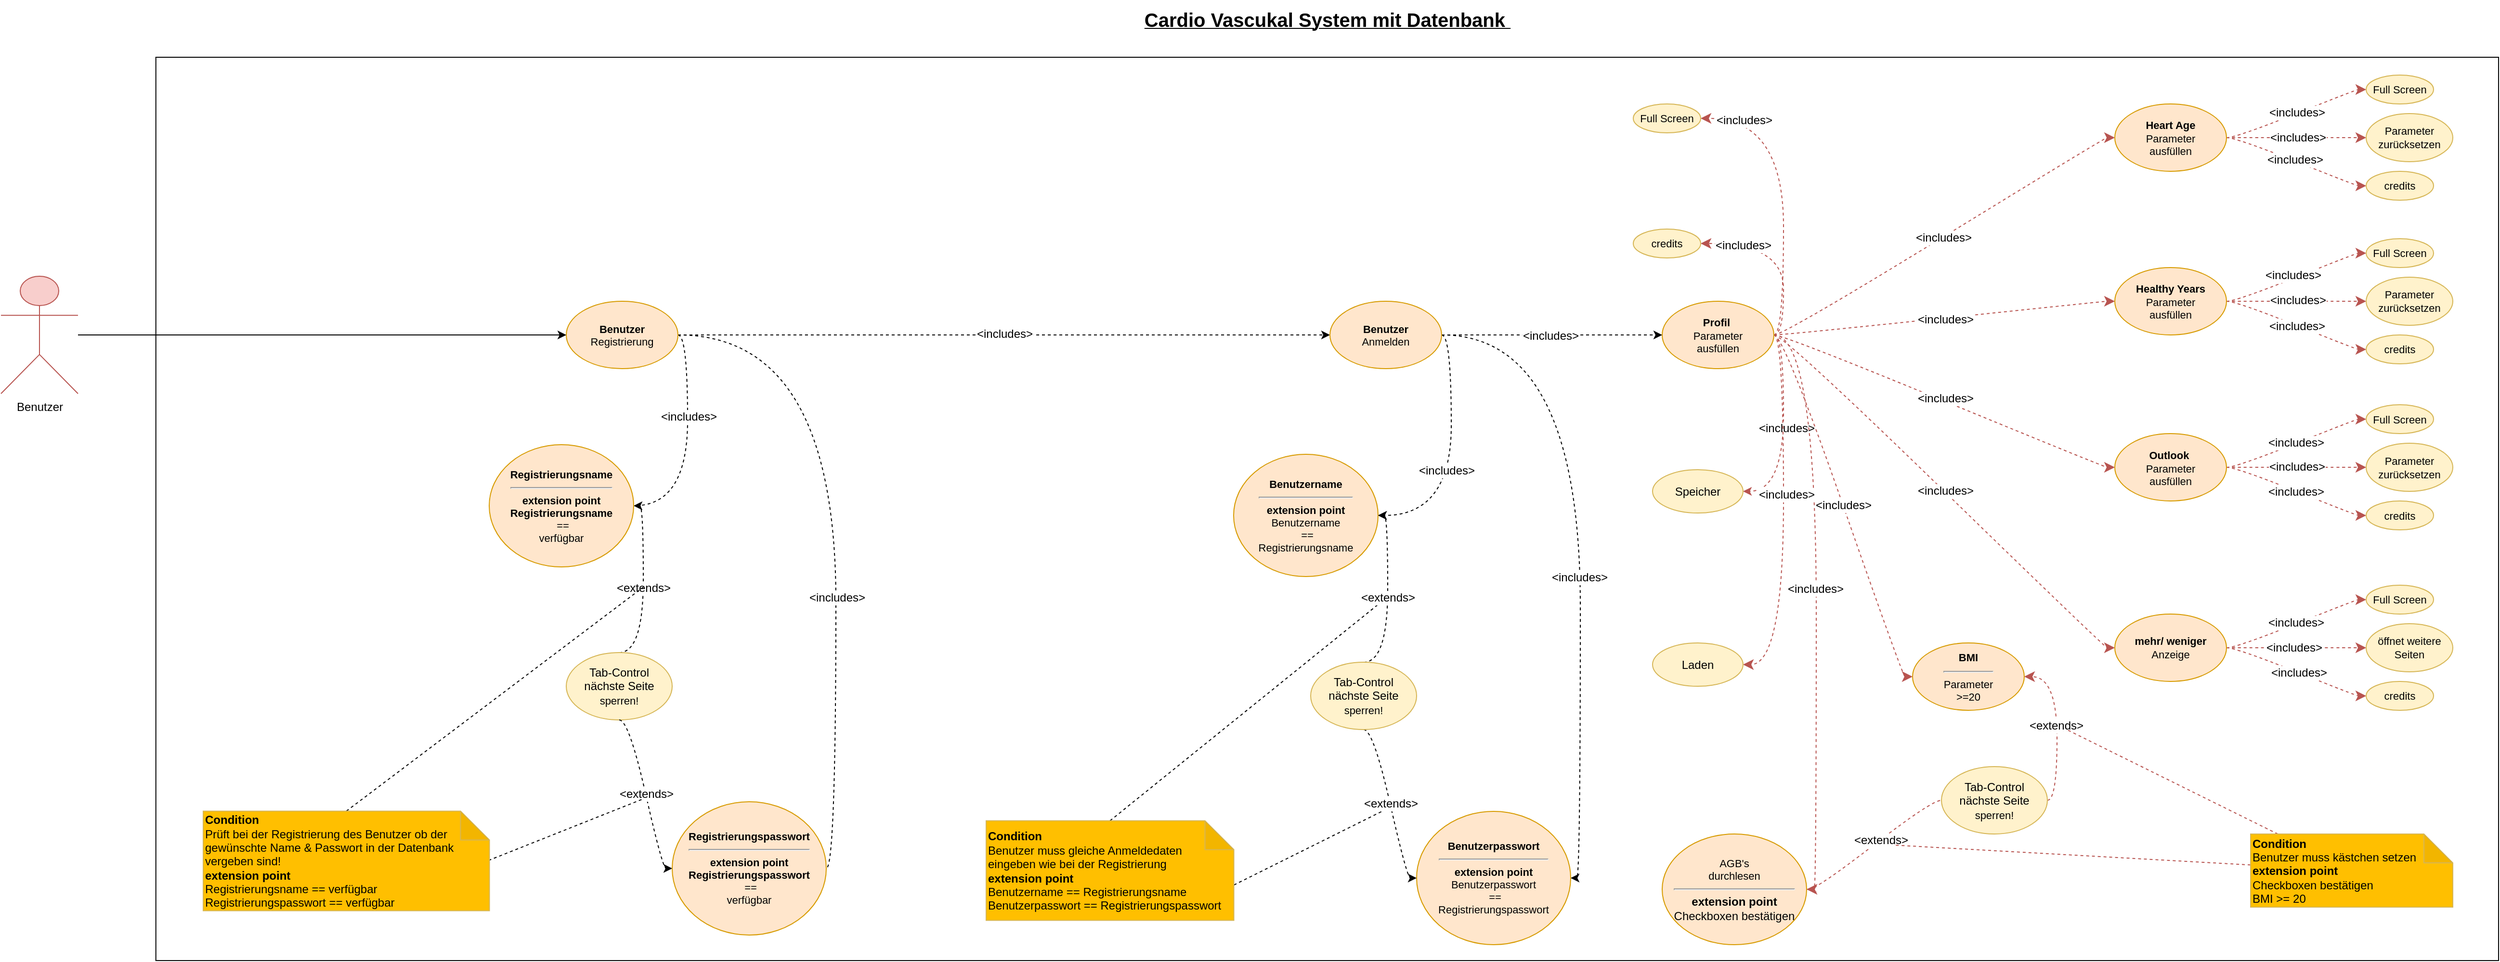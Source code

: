 <mxfile version="24.8.4">
  <diagram name="Seite-1" id="UVpIMAXgov2TjOctCtRH">
    <mxGraphModel dx="4431" dy="1669" grid="1" gridSize="10" guides="1" tooltips="1" connect="1" arrows="1" fold="1" page="1" pageScale="1" pageWidth="827" pageHeight="1169" math="0" shadow="0">
      <root>
        <mxCell id="0" />
        <mxCell id="1" parent="0" />
        <mxCell id="NwBf-p2mOLdfekpfjntF-2" value="&lt;b&gt;&lt;u&gt;&lt;font style=&quot;font-size: 20px;&quot;&gt;Cardio Vascukal System mit Datenbank&amp;nbsp;&lt;/font&gt;&lt;/u&gt;&lt;/b&gt;" style="text;html=1;align=center;verticalAlign=middle;resizable=0;points=[];autosize=1;strokeColor=none;fillColor=none;" parent="1" vertex="1">
          <mxGeometry x="-102.82" y="100" width="400" height="40" as="geometry" />
        </mxCell>
        <mxCell id="NwBf-p2mOLdfekpfjntF-3" value="Benutzer" style="shape=umlActor;verticalLabelPosition=bottom;verticalAlign=top;html=1;outlineConnect=0;fillColor=#f8cecc;strokeColor=#b85450;" parent="1" vertex="1">
          <mxGeometry x="-1280" y="387" width="80" height="122" as="geometry" />
        </mxCell>
        <mxCell id="NwBf-p2mOLdfekpfjntF-16" value="" style="rounded=0;whiteSpace=wrap;html=1;rotation=90;" parent="1" vertex="1">
          <mxGeometry x="-372.07" y="-587.57" width="938.5" height="2432.63" as="geometry" />
        </mxCell>
        <mxCell id="-FrrrJ6dnkbftd-pf9Oq-3" value="" style="edgeStyle=entityRelationEdgeStyle;curved=1;rounded=0;orthogonalLoop=1;jettySize=auto;html=1;startArrow=none;endArrow=classic;segment=10;sourcePerimeterSpacing=0;targetPerimeterSpacing=0;fontSize=12;dashed=1;endFill=1;fillColor=#f8cecc;strokeColor=#b85450;" parent="1" source="NwBf-p2mOLdfekpfjntF-17" target="-FrrrJ6dnkbftd-pf9Oq-2" edge="1">
          <mxGeometry relative="1" as="geometry" />
        </mxCell>
        <mxCell id="-FrrrJ6dnkbftd-pf9Oq-10" value="&amp;lt;includes&amp;gt;" style="edgeLabel;html=1;align=center;verticalAlign=middle;resizable=0;points=[];fontSize=12;" parent="-FrrrJ6dnkbftd-pf9Oq-3" vertex="1" connectable="0">
          <mxGeometry x="-0.007" y="3" relative="1" as="geometry">
            <mxPoint as="offset" />
          </mxGeometry>
        </mxCell>
        <mxCell id="-FrrrJ6dnkbftd-pf9Oq-24" value="" style="edgeStyle=entityRelationEdgeStyle;curved=1;rounded=0;orthogonalLoop=1;jettySize=auto;html=1;startArrow=none;endArrow=classic;segment=10;sourcePerimeterSpacing=0;targetPerimeterSpacing=0;fontSize=12;startSize=8;endSize=8;dashed=1;endFill=1;fillColor=#f8cecc;strokeColor=#b85450;" parent="1" source="NwBf-p2mOLdfekpfjntF-17" target="-FrrrJ6dnkbftd-pf9Oq-23" edge="1">
          <mxGeometry relative="1" as="geometry" />
        </mxCell>
        <mxCell id="-FrrrJ6dnkbftd-pf9Oq-25" value="&amp;lt;includes&amp;gt;" style="edgeLabel;html=1;align=center;verticalAlign=middle;resizable=0;points=[];fontSize=12;" parent="-FrrrJ6dnkbftd-pf9Oq-24" vertex="1" connectable="0">
          <mxGeometry x="-0.023" y="-1" relative="1" as="geometry">
            <mxPoint as="offset" />
          </mxGeometry>
        </mxCell>
        <mxCell id="-FrrrJ6dnkbftd-pf9Oq-35" value="" style="edgeStyle=entityRelationEdgeStyle;curved=1;rounded=0;orthogonalLoop=1;jettySize=auto;html=1;startArrow=none;endArrow=classic;segment=10;sourcePerimeterSpacing=0;targetPerimeterSpacing=0;fontSize=12;startSize=8;endSize=8;dashed=1;endFill=1;fillColor=#f8cecc;strokeColor=#b85450;" parent="1" source="NwBf-p2mOLdfekpfjntF-17" target="-FrrrJ6dnkbftd-pf9Oq-34" edge="1">
          <mxGeometry relative="1" as="geometry" />
        </mxCell>
        <mxCell id="-FrrrJ6dnkbftd-pf9Oq-87" value="&amp;lt;includes&amp;gt;" style="edgeLabel;html=1;align=center;verticalAlign=middle;resizable=0;points=[];fontSize=12;" parent="-FrrrJ6dnkbftd-pf9Oq-35" vertex="1" connectable="0">
          <mxGeometry x="-0.01" relative="1" as="geometry">
            <mxPoint as="offset" />
          </mxGeometry>
        </mxCell>
        <mxCell id="-FrrrJ6dnkbftd-pf9Oq-41" value="" style="edgeStyle=entityRelationEdgeStyle;curved=1;rounded=0;orthogonalLoop=1;jettySize=auto;html=1;startArrow=none;endArrow=classic;segment=10;sourcePerimeterSpacing=0;targetPerimeterSpacing=0;fontSize=12;startSize=8;endSize=8;dashed=1;endFill=1;fillColor=#f8cecc;strokeColor=#b85450;" parent="1" source="NwBf-p2mOLdfekpfjntF-17" target="-FrrrJ6dnkbftd-pf9Oq-40" edge="1">
          <mxGeometry relative="1" as="geometry" />
        </mxCell>
        <mxCell id="-FrrrJ6dnkbftd-pf9Oq-88" value="&amp;lt;includes&amp;gt;" style="edgeLabel;html=1;align=center;verticalAlign=middle;resizable=0;points=[];fontSize=12;" parent="-FrrrJ6dnkbftd-pf9Oq-41" vertex="1" connectable="0">
          <mxGeometry x="0.002" y="-1" relative="1" as="geometry">
            <mxPoint as="offset" />
          </mxGeometry>
        </mxCell>
        <mxCell id="-FrrrJ6dnkbftd-pf9Oq-43" value="" style="edgeStyle=entityRelationEdgeStyle;curved=1;rounded=0;orthogonalLoop=1;jettySize=auto;html=1;startArrow=none;endArrow=classic;segment=10;sourcePerimeterSpacing=0;targetPerimeterSpacing=0;fontSize=12;startSize=8;endSize=8;dashed=1;endFill=1;fillColor=#f8cecc;strokeColor=#b85450;" parent="1" source="NwBf-p2mOLdfekpfjntF-17" target="-FrrrJ6dnkbftd-pf9Oq-42" edge="1">
          <mxGeometry relative="1" as="geometry" />
        </mxCell>
        <mxCell id="-FrrrJ6dnkbftd-pf9Oq-89" value="&amp;lt;includes&amp;gt;" style="edgeLabel;html=1;align=center;verticalAlign=middle;resizable=0;points=[];fontSize=12;" parent="-FrrrJ6dnkbftd-pf9Oq-43" vertex="1" connectable="0">
          <mxGeometry x="-0.004" y="3" relative="1" as="geometry">
            <mxPoint as="offset" />
          </mxGeometry>
        </mxCell>
        <mxCell id="-FrrrJ6dnkbftd-pf9Oq-58" value="" style="edgeStyle=entityRelationEdgeStyle;curved=1;rounded=0;orthogonalLoop=1;jettySize=auto;html=1;startArrow=none;endArrow=classic;segment=10;sourcePerimeterSpacing=0;targetPerimeterSpacing=0;fontSize=12;startSize=8;endSize=8;dashed=1;endFill=1;fillColor=#f8cecc;strokeColor=#b85450;" parent="1" source="NwBf-p2mOLdfekpfjntF-17" target="-FrrrJ6dnkbftd-pf9Oq-57" edge="1">
          <mxGeometry relative="1" as="geometry" />
        </mxCell>
        <mxCell id="-FrrrJ6dnkbftd-pf9Oq-90" value="&amp;lt;includes&amp;gt;" style="edgeLabel;html=1;align=center;verticalAlign=middle;resizable=0;points=[];fontSize=12;" parent="-FrrrJ6dnkbftd-pf9Oq-58" vertex="1" connectable="0">
          <mxGeometry x="-0.0" y="1" relative="1" as="geometry">
            <mxPoint as="offset" />
          </mxGeometry>
        </mxCell>
        <mxCell id="-FrrrJ6dnkbftd-pf9Oq-62" value="" style="edgeStyle=entityRelationEdgeStyle;curved=1;rounded=0;orthogonalLoop=1;jettySize=auto;html=1;startArrow=none;endArrow=classic;segment=10;sourcePerimeterSpacing=0;targetPerimeterSpacing=0;fontSize=12;startSize=8;endSize=8;dashed=1;endFill=1;fillColor=#f8cecc;strokeColor=#b85450;" parent="1" source="NwBf-p2mOLdfekpfjntF-17" target="-FrrrJ6dnkbftd-pf9Oq-61" edge="1">
          <mxGeometry relative="1" as="geometry" />
        </mxCell>
        <mxCell id="-FrrrJ6dnkbftd-pf9Oq-66" value="&amp;lt;includes&amp;gt;" style="edgeLabel;html=1;align=center;verticalAlign=middle;resizable=0;points=[];fontSize=12;" parent="-FrrrJ6dnkbftd-pf9Oq-62" vertex="1" connectable="0">
          <mxGeometry x="0.545" y="2" relative="1" as="geometry">
            <mxPoint as="offset" />
          </mxGeometry>
        </mxCell>
        <mxCell id="-FrrrJ6dnkbftd-pf9Oq-65" style="edgeStyle=entityRelationEdgeStyle;curved=1;rounded=0;orthogonalLoop=1;jettySize=auto;html=1;startArrow=none;endArrow=classic;segment=10;sourcePerimeterSpacing=0;targetPerimeterSpacing=0;fontSize=12;startSize=8;endSize=8;dashed=1;endFill=1;fillColor=#f8cecc;strokeColor=#b85450;" parent="1" source="NwBf-p2mOLdfekpfjntF-17" target="-FrrrJ6dnkbftd-pf9Oq-63" edge="1">
          <mxGeometry relative="1" as="geometry" />
        </mxCell>
        <mxCell id="-FrrrJ6dnkbftd-pf9Oq-67" value="&amp;lt;includes&amp;gt;" style="edgeLabel;html=1;align=center;verticalAlign=middle;resizable=0;points=[];fontSize=12;" parent="-FrrrJ6dnkbftd-pf9Oq-65" vertex="1" connectable="0">
          <mxGeometry x="0.723" y="2" relative="1" as="geometry">
            <mxPoint as="offset" />
          </mxGeometry>
        </mxCell>
        <mxCell id="-FrrrJ6dnkbftd-pf9Oq-106" value="" style="edgeStyle=entityRelationEdgeStyle;curved=1;rounded=0;orthogonalLoop=1;jettySize=auto;html=1;startArrow=none;endArrow=classic;segment=10;sourcePerimeterSpacing=0;targetPerimeterSpacing=0;fontSize=12;startSize=8;endSize=8;dashed=1;endFill=1;fillColor=#f8cecc;strokeColor=#b85450;" parent="1" source="NwBf-p2mOLdfekpfjntF-17" target="-FrrrJ6dnkbftd-pf9Oq-105" edge="1">
          <mxGeometry relative="1" as="geometry" />
        </mxCell>
        <mxCell id="-FrrrJ6dnkbftd-pf9Oq-107" value="&amp;lt;includes&amp;gt;" style="edgeLabel;html=1;align=center;verticalAlign=middle;resizable=0;points=[];fontSize=12;" parent="-FrrrJ6dnkbftd-pf9Oq-106" vertex="1" connectable="0">
          <mxGeometry x="-0.003" relative="1" as="geometry">
            <mxPoint as="offset" />
          </mxGeometry>
        </mxCell>
        <mxCell id="-FrrrJ6dnkbftd-pf9Oq-111" style="edgeStyle=entityRelationEdgeStyle;curved=1;rounded=0;orthogonalLoop=1;jettySize=auto;html=1;startArrow=none;endArrow=classic;segment=10;sourcePerimeterSpacing=0;targetPerimeterSpacing=0;fontSize=12;startSize=8;endSize=8;dashed=1;endFill=1;fillColor=#f8cecc;strokeColor=#b85450;" parent="1" source="NwBf-p2mOLdfekpfjntF-17" target="-FrrrJ6dnkbftd-pf9Oq-110" edge="1">
          <mxGeometry relative="1" as="geometry" />
        </mxCell>
        <mxCell id="-FrrrJ6dnkbftd-pf9Oq-114" value="&amp;lt;includes&amp;gt;" style="edgeLabel;html=1;align=center;verticalAlign=middle;resizable=0;points=[];fontSize=12;" parent="-FrrrJ6dnkbftd-pf9Oq-111" vertex="1" connectable="0">
          <mxGeometry x="-0.102" y="3" relative="1" as="geometry">
            <mxPoint y="-1" as="offset" />
          </mxGeometry>
        </mxCell>
        <mxCell id="NwBf-p2mOLdfekpfjntF-17" value="&lt;font style=&quot;font-size: 11px;&quot;&gt;&lt;b&gt;Profil&amp;nbsp;&lt;/b&gt;&lt;/font&gt;&lt;div style=&quot;font-size: 11px;&quot;&gt;&lt;font style=&quot;font-size: 11px;&quot;&gt;Parameter&lt;/font&gt;&lt;div&gt;&lt;font style=&quot;font-size: 11px;&quot;&gt;ausfüllen&lt;/font&gt;&lt;/div&gt;&lt;/div&gt;" style="ellipse;whiteSpace=wrap;html=1;align=center;newEdgeStyle={&quot;edgeStyle&quot;:&quot;entityRelationEdgeStyle&quot;,&quot;startArrow&quot;:&quot;none&quot;,&quot;endArrow&quot;:&quot;none&quot;,&quot;segment&quot;:10,&quot;curved&quot;:1,&quot;sourcePerimeterSpacing&quot;:0,&quot;targetPerimeterSpacing&quot;:0};treeFolding=1;treeMoving=1;fillColor=#ffe6cc;strokeColor=#d79b00;" parent="1" vertex="1">
          <mxGeometry x="445" y="413" width="116" height="70" as="geometry" />
        </mxCell>
        <mxCell id="-FrrrJ6dnkbftd-pf9Oq-2" value="Speicher" style="ellipse;whiteSpace=wrap;html=1;align=center;newEdgeStyle={&quot;edgeStyle&quot;:&quot;entityRelationEdgeStyle&quot;,&quot;startArrow&quot;:&quot;none&quot;,&quot;endArrow&quot;:&quot;none&quot;,&quot;segment&quot;:10,&quot;curved&quot;:1,&quot;sourcePerimeterSpacing&quot;:0,&quot;targetPerimeterSpacing&quot;:0};treeFolding=1;treeMoving=1;fillColor=#fff2cc;strokeColor=#d6b656;" parent="1" vertex="1">
          <mxGeometry x="435" y="588" width="94" height="45" as="geometry" />
        </mxCell>
        <mxCell id="-FrrrJ6dnkbftd-pf9Oq-27" value="" style="edgeStyle=entityRelationEdgeStyle;curved=1;rounded=0;orthogonalLoop=1;jettySize=auto;html=1;startArrow=openThin;endArrow=none;segment=10;sourcePerimeterSpacing=0;targetPerimeterSpacing=0;fontSize=12;startSize=8;endSize=8;dashed=1;startFill=0;fillColor=#f8cecc;strokeColor=#b85450;" parent="1" source="-FrrrJ6dnkbftd-pf9Oq-23" target="-FrrrJ6dnkbftd-pf9Oq-26" edge="1">
          <mxGeometry relative="1" as="geometry" />
        </mxCell>
        <mxCell id="-FrrrJ6dnkbftd-pf9Oq-28" value="&amp;lt;extends&amp;gt;" style="edgeLabel;html=1;align=center;verticalAlign=middle;resizable=0;points=[];fontSize=12;" parent="-FrrrJ6dnkbftd-pf9Oq-27" vertex="1" connectable="0">
          <mxGeometry x="0.107" y="-1" relative="1" as="geometry">
            <mxPoint x="-1" as="offset" />
          </mxGeometry>
        </mxCell>
        <mxCell id="-FrrrJ6dnkbftd-pf9Oq-23" value="&lt;font style=&quot;font-size: 11px;&quot;&gt;AGB&#39;s&lt;/font&gt;&lt;div style=&quot;font-size: 11px;&quot;&gt;&lt;font style=&quot;font-size: 11px;&quot;&gt;durchlesen&lt;br&gt;&lt;/font&gt;&lt;div style=&quot;&quot;&gt;&lt;hr style=&quot;&quot;&gt;&lt;div style=&quot;font-size: 12px;&quot;&gt;&lt;b&gt;extension point&lt;/b&gt;&lt;/div&gt;&lt;div style=&quot;font-size: 12px;&quot;&gt;Checkboxen bestätigen&lt;/div&gt;&lt;/div&gt;&lt;/div&gt;" style="ellipse;whiteSpace=wrap;html=1;align=center;newEdgeStyle={&quot;edgeStyle&quot;:&quot;entityRelationEdgeStyle&quot;,&quot;startArrow&quot;:&quot;none&quot;,&quot;endArrow&quot;:&quot;none&quot;,&quot;segment&quot;:10,&quot;curved&quot;:1,&quot;sourcePerimeterSpacing&quot;:0,&quot;targetPerimeterSpacing&quot;:0};treeFolding=1;treeMoving=1;fillColor=#ffe6cc;strokeColor=#d79b00;" parent="1" vertex="1">
          <mxGeometry x="445" y="966.5" width="150" height="115" as="geometry" />
        </mxCell>
        <mxCell id="-FrrrJ6dnkbftd-pf9Oq-108" style="edgeStyle=entityRelationEdgeStyle;curved=1;rounded=0;orthogonalLoop=1;jettySize=auto;html=1;startArrow=none;endArrow=classic;segment=10;sourcePerimeterSpacing=0;targetPerimeterSpacing=0;fontSize=12;startSize=8;endSize=8;dashed=1;endFill=1;fillColor=#f8cecc;strokeColor=#b85450;" parent="1" source="-FrrrJ6dnkbftd-pf9Oq-26" target="-FrrrJ6dnkbftd-pf9Oq-105" edge="1">
          <mxGeometry relative="1" as="geometry" />
        </mxCell>
        <mxCell id="-FrrrJ6dnkbftd-pf9Oq-109" value="&amp;lt;extends&amp;gt;" style="edgeLabel;html=1;align=center;verticalAlign=middle;resizable=0;points=[];fontSize=12;" parent="-FrrrJ6dnkbftd-pf9Oq-108" vertex="1" connectable="0">
          <mxGeometry x="0.033" y="1" relative="1" as="geometry">
            <mxPoint y="1" as="offset" />
          </mxGeometry>
        </mxCell>
        <mxCell id="-FrrrJ6dnkbftd-pf9Oq-26" value="Tab-Control&lt;div&gt;nächste Seite&lt;br&gt;&lt;div&gt;&lt;span style=&quot;font-size: 11px;&quot;&gt;sperren!&lt;/span&gt;&lt;/div&gt;&lt;/div&gt;" style="ellipse;whiteSpace=wrap;html=1;align=center;newEdgeStyle={&quot;edgeStyle&quot;:&quot;entityRelationEdgeStyle&quot;,&quot;startArrow&quot;:&quot;none&quot;,&quot;endArrow&quot;:&quot;none&quot;,&quot;segment&quot;:10,&quot;curved&quot;:1,&quot;sourcePerimeterSpacing&quot;:0,&quot;targetPerimeterSpacing&quot;:0};treeFolding=1;treeMoving=1;fillColor=#fff2cc;strokeColor=#d6b656;" parent="1" vertex="1">
          <mxGeometry x="735" y="896.5" width="110" height="70" as="geometry" />
        </mxCell>
        <mxCell id="qf-HEqE5wMaimyEyIUq_-2" style="edgeStyle=none;curved=1;rounded=0;orthogonalLoop=1;jettySize=auto;html=1;fontSize=12;startSize=8;endSize=8;dashed=1;fillColor=#f8cecc;strokeColor=#b85450;endArrow=none;endFill=0;" parent="1" source="-FrrrJ6dnkbftd-pf9Oq-31" edge="1">
          <mxGeometry relative="1" as="geometry">
            <mxPoint x="685" y="978" as="targetPoint" />
          </mxGeometry>
        </mxCell>
        <mxCell id="qf-HEqE5wMaimyEyIUq_-3" style="edgeStyle=none;curved=1;rounded=0;orthogonalLoop=1;jettySize=auto;html=1;fontSize=12;startSize=8;endSize=8;startArrow=none;startFill=0;dashed=1;endArrow=none;endFill=0;fillColor=#f8cecc;strokeColor=#b85450;" parent="1" source="-FrrrJ6dnkbftd-pf9Oq-31" edge="1">
          <mxGeometry relative="1" as="geometry">
            <mxPoint x="865" y="858" as="targetPoint" />
          </mxGeometry>
        </mxCell>
        <mxCell id="-FrrrJ6dnkbftd-pf9Oq-31" value="&lt;b&gt;Condition&lt;/b&gt;&lt;div&gt;Benutzer muss kästchen setzen&lt;/div&gt;&lt;div&gt;&lt;b&gt;extension point&lt;/b&gt;&lt;/div&gt;&lt;div&gt;Checkboxen bestätigen&lt;/div&gt;&lt;div&gt;&lt;span style=&quot;text-align: center;&quot;&gt;BMI &amp;gt;= 20&lt;/span&gt;&lt;/div&gt;" style="shape=note;whiteSpace=wrap;html=1;backgroundOutline=1;darkOpacity=0.05;align=left;fillColor=#ffbf00;strokeColor=#d6b656;" parent="1" vertex="1">
          <mxGeometry x="1056" y="966.5" width="210" height="76" as="geometry" />
        </mxCell>
        <mxCell id="-FrrrJ6dnkbftd-pf9Oq-45" value="" style="edgeStyle=entityRelationEdgeStyle;curved=1;rounded=0;orthogonalLoop=1;jettySize=auto;html=1;startArrow=none;endArrow=classic;segment=10;sourcePerimeterSpacing=0;targetPerimeterSpacing=0;fontSize=12;startSize=8;endSize=8;dashed=1;endFill=1;fillColor=#f8cecc;strokeColor=#b85450;" parent="1" source="-FrrrJ6dnkbftd-pf9Oq-34" target="-FrrrJ6dnkbftd-pf9Oq-44" edge="1">
          <mxGeometry relative="1" as="geometry" />
        </mxCell>
        <mxCell id="-FrrrJ6dnkbftd-pf9Oq-91" value="&amp;lt;includes&amp;gt;" style="edgeLabel;html=1;align=center;verticalAlign=middle;resizable=0;points=[];fontSize=12;" parent="-FrrrJ6dnkbftd-pf9Oq-45" vertex="1" connectable="0">
          <mxGeometry x="0.012" relative="1" as="geometry">
            <mxPoint as="offset" />
          </mxGeometry>
        </mxCell>
        <mxCell id="-FrrrJ6dnkbftd-pf9Oq-84" style="edgeStyle=entityRelationEdgeStyle;curved=1;rounded=0;orthogonalLoop=1;jettySize=auto;html=1;startArrow=none;endArrow=classic;segment=10;sourcePerimeterSpacing=0;targetPerimeterSpacing=0;fontSize=12;startSize=8;endSize=8;dashed=1;endFill=1;fillColor=#f8cecc;strokeColor=#b85450;" parent="1" source="-FrrrJ6dnkbftd-pf9Oq-34" target="-FrrrJ6dnkbftd-pf9Oq-77" edge="1">
          <mxGeometry relative="1" as="geometry" />
        </mxCell>
        <mxCell id="-FrrrJ6dnkbftd-pf9Oq-92" value="&amp;lt;includes&amp;gt;" style="edgeLabel;html=1;align=center;verticalAlign=middle;resizable=0;points=[];fontSize=12;" parent="-FrrrJ6dnkbftd-pf9Oq-84" vertex="1" connectable="0">
          <mxGeometry x="0.01" y="1" relative="1" as="geometry">
            <mxPoint as="offset" />
          </mxGeometry>
        </mxCell>
        <mxCell id="-FrrrJ6dnkbftd-pf9Oq-85" style="edgeStyle=entityRelationEdgeStyle;curved=1;rounded=0;orthogonalLoop=1;jettySize=auto;html=1;startArrow=none;endArrow=classic;segment=10;sourcePerimeterSpacing=0;targetPerimeterSpacing=0;fontSize=12;startSize=8;endSize=8;endFill=1;dashed=1;fillColor=#f8cecc;strokeColor=#b85450;" parent="1" source="-FrrrJ6dnkbftd-pf9Oq-34" target="-FrrrJ6dnkbftd-pf9Oq-73" edge="1">
          <mxGeometry relative="1" as="geometry" />
        </mxCell>
        <mxCell id="-FrrrJ6dnkbftd-pf9Oq-93" value="&amp;lt;includes&amp;gt;" style="edgeLabel;html=1;align=center;verticalAlign=middle;resizable=0;points=[];fontSize=12;" parent="-FrrrJ6dnkbftd-pf9Oq-85" vertex="1" connectable="0">
          <mxGeometry x="-0.028" y="2" relative="1" as="geometry">
            <mxPoint as="offset" />
          </mxGeometry>
        </mxCell>
        <mxCell id="-FrrrJ6dnkbftd-pf9Oq-34" value="&lt;span style=&quot;font-size: 11px;&quot;&gt;&lt;b&gt;Heart Age&lt;/b&gt;&lt;/span&gt;&lt;br&gt;&lt;div style=&quot;font-size: 11px;&quot;&gt;&lt;font style=&quot;font-size: 11px;&quot;&gt;Parameter&lt;/font&gt;&lt;div&gt;&lt;font style=&quot;font-size: 11px;&quot;&gt;ausfüllen&lt;/font&gt;&lt;/div&gt;&lt;/div&gt;" style="ellipse;whiteSpace=wrap;html=1;align=center;newEdgeStyle={&quot;edgeStyle&quot;:&quot;entityRelationEdgeStyle&quot;,&quot;startArrow&quot;:&quot;none&quot;,&quot;endArrow&quot;:&quot;none&quot;,&quot;segment&quot;:10,&quot;curved&quot;:1,&quot;sourcePerimeterSpacing&quot;:0,&quot;targetPerimeterSpacing&quot;:0};treeFolding=1;treeMoving=1;fillColor=#ffe6cc;strokeColor=#d79b00;" parent="1" vertex="1">
          <mxGeometry x="915" y="208" width="116" height="70" as="geometry" />
        </mxCell>
        <mxCell id="-FrrrJ6dnkbftd-pf9Oq-54" style="edgeStyle=entityRelationEdgeStyle;curved=1;rounded=0;orthogonalLoop=1;jettySize=auto;html=1;startArrow=none;endArrow=classic;segment=10;sourcePerimeterSpacing=0;targetPerimeterSpacing=0;fontSize=12;startSize=8;endSize=8;endFill=1;dashed=1;fillColor=#f8cecc;strokeColor=#b85450;" parent="1" source="-FrrrJ6dnkbftd-pf9Oq-40" target="-FrrrJ6dnkbftd-pf9Oq-49" edge="1">
          <mxGeometry relative="1" as="geometry" />
        </mxCell>
        <mxCell id="-FrrrJ6dnkbftd-pf9Oq-94" value="&amp;lt;includes&amp;gt;" style="edgeLabel;html=1;align=center;verticalAlign=middle;resizable=0;points=[];fontSize=12;" parent="-FrrrJ6dnkbftd-pf9Oq-54" vertex="1" connectable="0">
          <mxGeometry x="0.012" y="1" relative="1" as="geometry">
            <mxPoint as="offset" />
          </mxGeometry>
        </mxCell>
        <mxCell id="-FrrrJ6dnkbftd-pf9Oq-78" style="edgeStyle=entityRelationEdgeStyle;curved=1;rounded=0;orthogonalLoop=1;jettySize=auto;html=1;startArrow=none;endArrow=classic;segment=10;sourcePerimeterSpacing=0;targetPerimeterSpacing=0;fontSize=12;startSize=8;endSize=8;dashed=1;endFill=1;fillColor=#f8cecc;strokeColor=#b85450;" parent="1" source="-FrrrJ6dnkbftd-pf9Oq-40" target="-FrrrJ6dnkbftd-pf9Oq-76" edge="1">
          <mxGeometry relative="1" as="geometry" />
        </mxCell>
        <mxCell id="-FrrrJ6dnkbftd-pf9Oq-96" value="&amp;lt;includes&amp;gt;" style="edgeLabel;html=1;align=center;verticalAlign=middle;resizable=0;points=[];fontSize=12;" parent="-FrrrJ6dnkbftd-pf9Oq-78" vertex="1" connectable="0">
          <mxGeometry x="-0.028" y="3" relative="1" as="geometry">
            <mxPoint as="offset" />
          </mxGeometry>
        </mxCell>
        <mxCell id="-FrrrJ6dnkbftd-pf9Oq-79" style="edgeStyle=entityRelationEdgeStyle;curved=1;rounded=0;orthogonalLoop=1;jettySize=auto;html=1;startArrow=none;endArrow=classic;segment=10;sourcePerimeterSpacing=0;targetPerimeterSpacing=0;fontSize=12;startSize=8;endSize=8;dashed=1;endFill=1;fillColor=#f8cecc;strokeColor=#b85450;" parent="1" source="-FrrrJ6dnkbftd-pf9Oq-40" target="-FrrrJ6dnkbftd-pf9Oq-68" edge="1">
          <mxGeometry relative="1" as="geometry" />
        </mxCell>
        <mxCell id="-FrrrJ6dnkbftd-pf9Oq-95" value="&amp;lt;includes&amp;gt;" style="edgeLabel;html=1;align=center;verticalAlign=middle;resizable=0;points=[];fontSize=12;" parent="-FrrrJ6dnkbftd-pf9Oq-79" vertex="1" connectable="0">
          <mxGeometry x="0.011" relative="1" as="geometry">
            <mxPoint as="offset" />
          </mxGeometry>
        </mxCell>
        <mxCell id="-FrrrJ6dnkbftd-pf9Oq-40" value="&lt;span style=&quot;font-size: 11px;&quot;&gt;&lt;b&gt;Healthy Years&lt;/b&gt;&lt;/span&gt;&lt;br&gt;&lt;div style=&quot;font-size: 11px;&quot;&gt;&lt;font style=&quot;font-size: 11px;&quot;&gt;Parameter&lt;/font&gt;&lt;div&gt;&lt;font style=&quot;font-size: 11px;&quot;&gt;ausfüllen&lt;/font&gt;&lt;/div&gt;&lt;/div&gt;" style="ellipse;whiteSpace=wrap;html=1;align=center;newEdgeStyle={&quot;edgeStyle&quot;:&quot;entityRelationEdgeStyle&quot;,&quot;startArrow&quot;:&quot;none&quot;,&quot;endArrow&quot;:&quot;none&quot;,&quot;segment&quot;:10,&quot;curved&quot;:1,&quot;sourcePerimeterSpacing&quot;:0,&quot;targetPerimeterSpacing&quot;:0};treeFolding=1;treeMoving=1;fillColor=#ffe6cc;strokeColor=#d79b00;" parent="1" vertex="1">
          <mxGeometry x="915" y="378" width="116" height="70" as="geometry" />
        </mxCell>
        <mxCell id="-FrrrJ6dnkbftd-pf9Oq-55" style="edgeStyle=entityRelationEdgeStyle;curved=1;rounded=0;orthogonalLoop=1;jettySize=auto;html=1;startArrow=none;endArrow=classic;segment=10;sourcePerimeterSpacing=0;targetPerimeterSpacing=0;fontSize=12;startSize=8;endSize=8;dashed=1;endFill=1;fillColor=#f8cecc;strokeColor=#b85450;" parent="1" source="-FrrrJ6dnkbftd-pf9Oq-42" target="-FrrrJ6dnkbftd-pf9Oq-51" edge="1">
          <mxGeometry relative="1" as="geometry" />
        </mxCell>
        <mxCell id="-FrrrJ6dnkbftd-pf9Oq-97" value="&amp;lt;includes&amp;gt;" style="edgeLabel;html=1;align=center;verticalAlign=middle;resizable=0;points=[];fontSize=12;" parent="-FrrrJ6dnkbftd-pf9Oq-55" vertex="1" connectable="0">
          <mxGeometry x="-0.001" y="2" relative="1" as="geometry">
            <mxPoint y="1" as="offset" />
          </mxGeometry>
        </mxCell>
        <mxCell id="-FrrrJ6dnkbftd-pf9Oq-80" style="edgeStyle=entityRelationEdgeStyle;curved=1;rounded=0;orthogonalLoop=1;jettySize=auto;html=1;startArrow=none;endArrow=classic;segment=10;sourcePerimeterSpacing=0;targetPerimeterSpacing=0;fontSize=12;startSize=8;endSize=8;dashed=1;endFill=1;fillColor=#f8cecc;strokeColor=#b85450;" parent="1" source="-FrrrJ6dnkbftd-pf9Oq-42" target="-FrrrJ6dnkbftd-pf9Oq-75" edge="1">
          <mxGeometry relative="1" as="geometry" />
        </mxCell>
        <mxCell id="-FrrrJ6dnkbftd-pf9Oq-98" value="&amp;lt;includes&amp;gt;" style="edgeLabel;html=1;align=center;verticalAlign=middle;resizable=0;points=[];fontSize=12;" parent="-FrrrJ6dnkbftd-pf9Oq-80" vertex="1" connectable="0">
          <mxGeometry x="-0.011" y="1" relative="1" as="geometry">
            <mxPoint as="offset" />
          </mxGeometry>
        </mxCell>
        <mxCell id="-FrrrJ6dnkbftd-pf9Oq-81" style="edgeStyle=entityRelationEdgeStyle;curved=1;rounded=0;orthogonalLoop=1;jettySize=auto;html=1;startArrow=none;endArrow=classic;segment=10;sourcePerimeterSpacing=0;targetPerimeterSpacing=0;fontSize=12;startSize=8;endSize=8;endFill=1;dashed=1;fillColor=#f8cecc;strokeColor=#b85450;" parent="1" source="-FrrrJ6dnkbftd-pf9Oq-42" target="-FrrrJ6dnkbftd-pf9Oq-69" edge="1">
          <mxGeometry relative="1" as="geometry" />
        </mxCell>
        <mxCell id="-FrrrJ6dnkbftd-pf9Oq-99" value="&amp;lt;includes&amp;gt;" style="edgeLabel;html=1;align=center;verticalAlign=middle;resizable=0;points=[];fontSize=12;" parent="-FrrrJ6dnkbftd-pf9Oq-81" vertex="1" connectable="0">
          <mxGeometry x="-0.004" relative="1" as="geometry">
            <mxPoint as="offset" />
          </mxGeometry>
        </mxCell>
        <mxCell id="-FrrrJ6dnkbftd-pf9Oq-42" value="&lt;font style=&quot;font-size: 11px;&quot;&gt;&lt;b&gt;Outlook&amp;nbsp;&lt;/b&gt;&lt;/font&gt;&lt;div style=&quot;font-size: 11px;&quot;&gt;&lt;font style=&quot;font-size: 11px;&quot;&gt;Parameter&lt;/font&gt;&lt;div&gt;&lt;font style=&quot;font-size: 11px;&quot;&gt;ausfüllen&lt;/font&gt;&lt;/div&gt;&lt;/div&gt;" style="ellipse;whiteSpace=wrap;html=1;align=center;newEdgeStyle={&quot;edgeStyle&quot;:&quot;entityRelationEdgeStyle&quot;,&quot;startArrow&quot;:&quot;none&quot;,&quot;endArrow&quot;:&quot;none&quot;,&quot;segment&quot;:10,&quot;curved&quot;:1,&quot;sourcePerimeterSpacing&quot;:0,&quot;targetPerimeterSpacing&quot;:0};treeFolding=1;treeMoving=1;fillColor=#ffe6cc;strokeColor=#d79b00;" parent="1" vertex="1">
          <mxGeometry x="915" y="550.5" width="116" height="70" as="geometry" />
        </mxCell>
        <mxCell id="-FrrrJ6dnkbftd-pf9Oq-44" value="&lt;div style=&quot;font-size: 11px;&quot;&gt;&lt;font style=&quot;font-size: 11px;&quot;&gt;Parameter zurücksetzen&lt;/font&gt;&lt;/div&gt;" style="ellipse;whiteSpace=wrap;html=1;align=center;newEdgeStyle={&quot;edgeStyle&quot;:&quot;entityRelationEdgeStyle&quot;,&quot;startArrow&quot;:&quot;none&quot;,&quot;endArrow&quot;:&quot;none&quot;,&quot;segment&quot;:10,&quot;curved&quot;:1,&quot;sourcePerimeterSpacing&quot;:0,&quot;targetPerimeterSpacing&quot;:0};treeFolding=1;treeMoving=1;fillColor=#fff2cc;strokeColor=#d6b656;" parent="1" vertex="1">
          <mxGeometry x="1176" y="218" width="90" height="50" as="geometry" />
        </mxCell>
        <mxCell id="-FrrrJ6dnkbftd-pf9Oq-49" value="&lt;div style=&quot;font-size: 11px;&quot;&gt;&lt;font style=&quot;font-size: 11px;&quot;&gt;Parameter zurücksetzen&lt;/font&gt;&lt;/div&gt;" style="ellipse;whiteSpace=wrap;html=1;align=center;newEdgeStyle={&quot;edgeStyle&quot;:&quot;entityRelationEdgeStyle&quot;,&quot;startArrow&quot;:&quot;none&quot;,&quot;endArrow&quot;:&quot;none&quot;,&quot;segment&quot;:10,&quot;curved&quot;:1,&quot;sourcePerimeterSpacing&quot;:0,&quot;targetPerimeterSpacing&quot;:0};treeFolding=1;treeMoving=1;fillColor=#fff2cc;strokeColor=#d6b656;" parent="1" vertex="1">
          <mxGeometry x="1176" y="388" width="90" height="50" as="geometry" />
        </mxCell>
        <mxCell id="-FrrrJ6dnkbftd-pf9Oq-51" value="&lt;div style=&quot;font-size: 11px;&quot;&gt;&lt;font style=&quot;font-size: 11px;&quot;&gt;Parameter zurücksetzen&lt;/font&gt;&lt;/div&gt;" style="ellipse;whiteSpace=wrap;html=1;align=center;newEdgeStyle={&quot;edgeStyle&quot;:&quot;entityRelationEdgeStyle&quot;,&quot;startArrow&quot;:&quot;none&quot;,&quot;endArrow&quot;:&quot;none&quot;,&quot;segment&quot;:10,&quot;curved&quot;:1,&quot;sourcePerimeterSpacing&quot;:0,&quot;targetPerimeterSpacing&quot;:0};treeFolding=1;treeMoving=1;fillColor=#fff2cc;strokeColor=#d6b656;" parent="1" vertex="1">
          <mxGeometry x="1176" y="560.5" width="90" height="50" as="geometry" />
        </mxCell>
        <mxCell id="-FrrrJ6dnkbftd-pf9Oq-60" style="edgeStyle=entityRelationEdgeStyle;curved=1;rounded=0;orthogonalLoop=1;jettySize=auto;html=1;startArrow=none;endArrow=classic;segment=10;sourcePerimeterSpacing=0;targetPerimeterSpacing=0;fontSize=12;startSize=8;endSize=8;dashed=1;endFill=1;fillColor=#f8cecc;strokeColor=#b85450;" parent="1" source="-FrrrJ6dnkbftd-pf9Oq-57" target="-FrrrJ6dnkbftd-pf9Oq-59" edge="1">
          <mxGeometry relative="1" as="geometry" />
        </mxCell>
        <mxCell id="-FrrrJ6dnkbftd-pf9Oq-101" value="&amp;lt;includes&amp;gt;" style="edgeLabel;html=1;align=center;verticalAlign=middle;resizable=0;points=[];fontSize=12;" parent="-FrrrJ6dnkbftd-pf9Oq-60" vertex="1" connectable="0">
          <mxGeometry x="-0.043" relative="1" as="geometry">
            <mxPoint as="offset" />
          </mxGeometry>
        </mxCell>
        <mxCell id="-FrrrJ6dnkbftd-pf9Oq-82" style="edgeStyle=entityRelationEdgeStyle;curved=1;rounded=0;orthogonalLoop=1;jettySize=auto;html=1;startArrow=none;endArrow=classic;segment=10;sourcePerimeterSpacing=0;targetPerimeterSpacing=0;fontSize=12;startSize=8;endSize=8;dashed=1;endFill=1;fillColor=#f8cecc;strokeColor=#b85450;" parent="1" source="-FrrrJ6dnkbftd-pf9Oq-57" target="-FrrrJ6dnkbftd-pf9Oq-74" edge="1">
          <mxGeometry relative="1" as="geometry" />
        </mxCell>
        <mxCell id="-FrrrJ6dnkbftd-pf9Oq-100" value="&amp;lt;includes&amp;gt;" style="edgeLabel;html=1;align=center;verticalAlign=middle;resizable=0;points=[];fontSize=12;" parent="-FrrrJ6dnkbftd-pf9Oq-82" vertex="1" connectable="0">
          <mxGeometry x="-0.004" y="2" relative="1" as="geometry">
            <mxPoint as="offset" />
          </mxGeometry>
        </mxCell>
        <mxCell id="-FrrrJ6dnkbftd-pf9Oq-83" style="edgeStyle=entityRelationEdgeStyle;curved=1;rounded=0;orthogonalLoop=1;jettySize=auto;html=1;startArrow=none;endArrow=classic;segment=10;sourcePerimeterSpacing=0;targetPerimeterSpacing=0;fontSize=12;startSize=8;endSize=8;dashed=1;endFill=1;fillColor=#f8cecc;strokeColor=#b85450;" parent="1" source="-FrrrJ6dnkbftd-pf9Oq-57" target="-FrrrJ6dnkbftd-pf9Oq-70" edge="1">
          <mxGeometry relative="1" as="geometry" />
        </mxCell>
        <mxCell id="-FrrrJ6dnkbftd-pf9Oq-102" value="&amp;lt;includes&amp;gt;" style="edgeLabel;html=1;align=center;verticalAlign=middle;resizable=0;points=[];fontSize=12;" parent="-FrrrJ6dnkbftd-pf9Oq-83" vertex="1" connectable="0">
          <mxGeometry x="0.028" relative="1" as="geometry">
            <mxPoint as="offset" />
          </mxGeometry>
        </mxCell>
        <mxCell id="-FrrrJ6dnkbftd-pf9Oq-57" value="&lt;div style=&quot;font-size: 11px;&quot;&gt;&lt;b&gt;mehr/ weniger&lt;/b&gt;&lt;/div&gt;&lt;div style=&quot;font-size: 11px;&quot;&gt;Anzeige&lt;/div&gt;" style="ellipse;whiteSpace=wrap;html=1;align=center;newEdgeStyle={&quot;edgeStyle&quot;:&quot;entityRelationEdgeStyle&quot;,&quot;startArrow&quot;:&quot;none&quot;,&quot;endArrow&quot;:&quot;none&quot;,&quot;segment&quot;:10,&quot;curved&quot;:1,&quot;sourcePerimeterSpacing&quot;:0,&quot;targetPerimeterSpacing&quot;:0};treeFolding=1;treeMoving=1;fillColor=#ffe6cc;strokeColor=#d79b00;" parent="1" vertex="1">
          <mxGeometry x="915" y="738" width="116" height="70" as="geometry" />
        </mxCell>
        <mxCell id="-FrrrJ6dnkbftd-pf9Oq-59" value="&lt;div style=&quot;font-size: 11px;&quot;&gt;öffnet weitere Seiten&lt;/div&gt;" style="ellipse;whiteSpace=wrap;html=1;align=center;newEdgeStyle={&quot;edgeStyle&quot;:&quot;entityRelationEdgeStyle&quot;,&quot;startArrow&quot;:&quot;none&quot;,&quot;endArrow&quot;:&quot;none&quot;,&quot;segment&quot;:10,&quot;curved&quot;:1,&quot;sourcePerimeterSpacing&quot;:0,&quot;targetPerimeterSpacing&quot;:0};treeFolding=1;treeMoving=1;fillColor=#fff2cc;strokeColor=#d6b656;" parent="1" vertex="1">
          <mxGeometry x="1176" y="748" width="90" height="50" as="geometry" />
        </mxCell>
        <mxCell id="-FrrrJ6dnkbftd-pf9Oq-61" value="&lt;span style=&quot;font-size: 11px;&quot;&gt;credits&lt;/span&gt;" style="ellipse;whiteSpace=wrap;html=1;align=center;newEdgeStyle={&quot;edgeStyle&quot;:&quot;entityRelationEdgeStyle&quot;,&quot;startArrow&quot;:&quot;none&quot;,&quot;endArrow&quot;:&quot;none&quot;,&quot;segment&quot;:10,&quot;curved&quot;:1,&quot;sourcePerimeterSpacing&quot;:0,&quot;targetPerimeterSpacing&quot;:0};treeFolding=1;treeMoving=1;fillColor=#fff2cc;strokeColor=#d6b656;" parent="1" vertex="1">
          <mxGeometry x="415" y="338" width="70" height="30" as="geometry" />
        </mxCell>
        <mxCell id="-FrrrJ6dnkbftd-pf9Oq-63" value="&lt;span style=&quot;font-size: 11px;&quot;&gt;Full Screen&lt;/span&gt;" style="ellipse;whiteSpace=wrap;html=1;align=center;newEdgeStyle={&quot;edgeStyle&quot;:&quot;entityRelationEdgeStyle&quot;,&quot;startArrow&quot;:&quot;none&quot;,&quot;endArrow&quot;:&quot;none&quot;,&quot;segment&quot;:10,&quot;curved&quot;:1,&quot;sourcePerimeterSpacing&quot;:0,&quot;targetPerimeterSpacing&quot;:0};treeFolding=1;treeMoving=1;fillColor=#fff2cc;strokeColor=#d6b656;" parent="1" vertex="1">
          <mxGeometry x="415" y="208" width="70" height="30" as="geometry" />
        </mxCell>
        <mxCell id="-FrrrJ6dnkbftd-pf9Oq-68" value="&lt;span style=&quot;font-size: 11px;&quot;&gt;credits&lt;/span&gt;" style="ellipse;whiteSpace=wrap;html=1;align=center;newEdgeStyle={&quot;edgeStyle&quot;:&quot;entityRelationEdgeStyle&quot;,&quot;startArrow&quot;:&quot;none&quot;,&quot;endArrow&quot;:&quot;none&quot;,&quot;segment&quot;:10,&quot;curved&quot;:1,&quot;sourcePerimeterSpacing&quot;:0,&quot;targetPerimeterSpacing&quot;:0};treeFolding=1;treeMoving=1;fillColor=#fff2cc;strokeColor=#d6b656;" parent="1" vertex="1">
          <mxGeometry x="1176" y="448" width="70" height="30" as="geometry" />
        </mxCell>
        <mxCell id="-FrrrJ6dnkbftd-pf9Oq-69" value="&lt;span style=&quot;font-size: 11px;&quot;&gt;credits&lt;/span&gt;" style="ellipse;whiteSpace=wrap;html=1;align=center;newEdgeStyle={&quot;edgeStyle&quot;:&quot;entityRelationEdgeStyle&quot;,&quot;startArrow&quot;:&quot;none&quot;,&quot;endArrow&quot;:&quot;none&quot;,&quot;segment&quot;:10,&quot;curved&quot;:1,&quot;sourcePerimeterSpacing&quot;:0,&quot;targetPerimeterSpacing&quot;:0};treeFolding=1;treeMoving=1;fillColor=#fff2cc;strokeColor=#d6b656;" parent="1" vertex="1">
          <mxGeometry x="1176" y="620.5" width="70" height="30" as="geometry" />
        </mxCell>
        <mxCell id="-FrrrJ6dnkbftd-pf9Oq-70" value="&lt;span style=&quot;font-size: 11px;&quot;&gt;credits&lt;/span&gt;" style="ellipse;whiteSpace=wrap;html=1;align=center;newEdgeStyle={&quot;edgeStyle&quot;:&quot;entityRelationEdgeStyle&quot;,&quot;startArrow&quot;:&quot;none&quot;,&quot;endArrow&quot;:&quot;none&quot;,&quot;segment&quot;:10,&quot;curved&quot;:1,&quot;sourcePerimeterSpacing&quot;:0,&quot;targetPerimeterSpacing&quot;:0};treeFolding=1;treeMoving=1;fillColor=#fff2cc;strokeColor=#d6b656;" parent="1" vertex="1">
          <mxGeometry x="1176" y="808" width="70" height="30" as="geometry" />
        </mxCell>
        <mxCell id="-FrrrJ6dnkbftd-pf9Oq-73" value="&lt;span style=&quot;font-size: 11px;&quot;&gt;credits&lt;/span&gt;" style="ellipse;whiteSpace=wrap;html=1;align=center;newEdgeStyle={&quot;edgeStyle&quot;:&quot;entityRelationEdgeStyle&quot;,&quot;startArrow&quot;:&quot;none&quot;,&quot;endArrow&quot;:&quot;none&quot;,&quot;segment&quot;:10,&quot;curved&quot;:1,&quot;sourcePerimeterSpacing&quot;:0,&quot;targetPerimeterSpacing&quot;:0};treeFolding=1;treeMoving=1;fillColor=#fff2cc;strokeColor=#d6b656;" parent="1" vertex="1">
          <mxGeometry x="1176" y="278" width="70" height="30" as="geometry" />
        </mxCell>
        <mxCell id="-FrrrJ6dnkbftd-pf9Oq-74" value="&lt;span style=&quot;font-size: 11px;&quot;&gt;Full Screen&lt;/span&gt;" style="ellipse;whiteSpace=wrap;html=1;align=center;newEdgeStyle={&quot;edgeStyle&quot;:&quot;entityRelationEdgeStyle&quot;,&quot;startArrow&quot;:&quot;none&quot;,&quot;endArrow&quot;:&quot;none&quot;,&quot;segment&quot;:10,&quot;curved&quot;:1,&quot;sourcePerimeterSpacing&quot;:0,&quot;targetPerimeterSpacing&quot;:0};treeFolding=1;treeMoving=1;fillColor=#fff2cc;strokeColor=#d6b656;" parent="1" vertex="1">
          <mxGeometry x="1176" y="708" width="70" height="30" as="geometry" />
        </mxCell>
        <mxCell id="-FrrrJ6dnkbftd-pf9Oq-75" value="&lt;span style=&quot;font-size: 11px;&quot;&gt;Full Screen&lt;/span&gt;" style="ellipse;whiteSpace=wrap;html=1;align=center;newEdgeStyle={&quot;edgeStyle&quot;:&quot;entityRelationEdgeStyle&quot;,&quot;startArrow&quot;:&quot;none&quot;,&quot;endArrow&quot;:&quot;none&quot;,&quot;segment&quot;:10,&quot;curved&quot;:1,&quot;sourcePerimeterSpacing&quot;:0,&quot;targetPerimeterSpacing&quot;:0};treeFolding=1;treeMoving=1;fillColor=#fff2cc;strokeColor=#d6b656;" parent="1" vertex="1">
          <mxGeometry x="1176" y="520.5" width="70" height="30" as="geometry" />
        </mxCell>
        <mxCell id="-FrrrJ6dnkbftd-pf9Oq-76" value="&lt;span style=&quot;font-size: 11px;&quot;&gt;Full Screen&lt;/span&gt;" style="ellipse;whiteSpace=wrap;html=1;align=center;newEdgeStyle={&quot;edgeStyle&quot;:&quot;entityRelationEdgeStyle&quot;,&quot;startArrow&quot;:&quot;none&quot;,&quot;endArrow&quot;:&quot;none&quot;,&quot;segment&quot;:10,&quot;curved&quot;:1,&quot;sourcePerimeterSpacing&quot;:0,&quot;targetPerimeterSpacing&quot;:0};treeFolding=1;treeMoving=1;fillColor=#fff2cc;strokeColor=#d6b656;" parent="1" vertex="1">
          <mxGeometry x="1176" y="348" width="70" height="30" as="geometry" />
        </mxCell>
        <mxCell id="-FrrrJ6dnkbftd-pf9Oq-77" value="&lt;span style=&quot;font-size: 11px;&quot;&gt;Full Screen&lt;/span&gt;" style="ellipse;whiteSpace=wrap;html=1;align=center;newEdgeStyle={&quot;edgeStyle&quot;:&quot;entityRelationEdgeStyle&quot;,&quot;startArrow&quot;:&quot;none&quot;,&quot;endArrow&quot;:&quot;none&quot;,&quot;segment&quot;:10,&quot;curved&quot;:1,&quot;sourcePerimeterSpacing&quot;:0,&quot;targetPerimeterSpacing&quot;:0};treeFolding=1;treeMoving=1;fillColor=#fff2cc;strokeColor=#d6b656;" parent="1" vertex="1">
          <mxGeometry x="1176" y="178" width="70" height="30" as="geometry" />
        </mxCell>
        <mxCell id="-FrrrJ6dnkbftd-pf9Oq-105" value="&lt;font style=&quot;font-size: 11px;&quot;&gt;&lt;b&gt;BMI&lt;/b&gt;&lt;/font&gt;&lt;div&gt;&lt;hr&gt;&lt;div style=&quot;font-size: 11px;&quot;&gt;&lt;font style=&quot;font-size: 11px;&quot;&gt;Parameter&lt;/font&gt;&lt;div&gt;&lt;font style=&quot;font-size: 11px;&quot;&gt;&amp;gt;=20&lt;/font&gt;&lt;/div&gt;&lt;/div&gt;&lt;/div&gt;" style="ellipse;whiteSpace=wrap;html=1;align=center;newEdgeStyle={&quot;edgeStyle&quot;:&quot;entityRelationEdgeStyle&quot;,&quot;startArrow&quot;:&quot;none&quot;,&quot;endArrow&quot;:&quot;none&quot;,&quot;segment&quot;:10,&quot;curved&quot;:1,&quot;sourcePerimeterSpacing&quot;:0,&quot;targetPerimeterSpacing&quot;:0};treeFolding=1;treeMoving=1;fillColor=#ffe6cc;strokeColor=#d79b00;" parent="1" vertex="1">
          <mxGeometry x="705" y="768" width="116" height="70" as="geometry" />
        </mxCell>
        <mxCell id="-FrrrJ6dnkbftd-pf9Oq-110" value="Laden" style="ellipse;whiteSpace=wrap;html=1;align=center;newEdgeStyle={&quot;edgeStyle&quot;:&quot;entityRelationEdgeStyle&quot;,&quot;startArrow&quot;:&quot;none&quot;,&quot;endArrow&quot;:&quot;none&quot;,&quot;segment&quot;:10,&quot;curved&quot;:1,&quot;sourcePerimeterSpacing&quot;:0,&quot;targetPerimeterSpacing&quot;:0};treeFolding=1;treeMoving=1;fillColor=#fff2cc;strokeColor=#d6b656;" parent="1" vertex="1">
          <mxGeometry x="435" y="768" width="94" height="45" as="geometry" />
        </mxCell>
        <mxCell id="kuQIO71cQD9eVKHbOIEv-5" value="" style="edgeStyle=entityRelationEdgeStyle;rounded=0;orthogonalLoop=1;jettySize=auto;html=1;startArrow=none;endArrow=classic;segment=10;curved=1;sourcePerimeterSpacing=0;targetPerimeterSpacing=0;dashed=1;endFill=1;" edge="1" parent="1" source="kuQIO71cQD9eVKHbOIEv-3" target="kuQIO71cQD9eVKHbOIEv-4">
          <mxGeometry relative="1" as="geometry" />
        </mxCell>
        <mxCell id="kuQIO71cQD9eVKHbOIEv-34" value="&lt;span style=&quot;font-size: 12px;&quot;&gt;&amp;lt;includes&amp;gt;&lt;/span&gt;" style="edgeLabel;html=1;align=center;verticalAlign=middle;resizable=0;points=[];" vertex="1" connectable="0" parent="kuQIO71cQD9eVKHbOIEv-5">
          <mxGeometry x="0.002" y="1" relative="1" as="geometry">
            <mxPoint as="offset" />
          </mxGeometry>
        </mxCell>
        <mxCell id="kuQIO71cQD9eVKHbOIEv-52" style="edgeStyle=entityRelationEdgeStyle;rounded=0;orthogonalLoop=1;jettySize=auto;html=1;startArrow=none;endArrow=none;segment=10;curved=1;sourcePerimeterSpacing=0;targetPerimeterSpacing=0;dashed=1;" edge="1" parent="1" source="kuQIO71cQD9eVKHbOIEv-3" target="kuQIO71cQD9eVKHbOIEv-41">
          <mxGeometry relative="1" as="geometry" />
        </mxCell>
        <mxCell id="kuQIO71cQD9eVKHbOIEv-54" value="&lt;span style=&quot;font-size: 12px;&quot;&gt;&amp;lt;includes&amp;gt;&lt;/span&gt;" style="edgeLabel;html=1;align=center;verticalAlign=middle;resizable=0;points=[];" vertex="1" connectable="0" parent="kuQIO71cQD9eVKHbOIEv-52">
          <mxGeometry x="-0.218" y="1" relative="1" as="geometry">
            <mxPoint as="offset" />
          </mxGeometry>
        </mxCell>
        <mxCell id="kuQIO71cQD9eVKHbOIEv-53" style="edgeStyle=entityRelationEdgeStyle;rounded=0;orthogonalLoop=1;jettySize=auto;html=1;startArrow=none;endArrow=none;segment=10;curved=1;sourcePerimeterSpacing=0;targetPerimeterSpacing=0;dashed=1;" edge="1" parent="1" source="kuQIO71cQD9eVKHbOIEv-3" target="kuQIO71cQD9eVKHbOIEv-43">
          <mxGeometry relative="1" as="geometry" />
        </mxCell>
        <mxCell id="kuQIO71cQD9eVKHbOIEv-55" value="&lt;span style=&quot;font-size: 12px;&quot;&gt;&amp;lt;includes&amp;gt;&lt;/span&gt;" style="edgeLabel;html=1;align=center;verticalAlign=middle;resizable=0;points=[];" vertex="1" connectable="0" parent="kuQIO71cQD9eVKHbOIEv-53">
          <mxGeometry x="0.202" y="1" relative="1" as="geometry">
            <mxPoint y="-1" as="offset" />
          </mxGeometry>
        </mxCell>
        <mxCell id="kuQIO71cQD9eVKHbOIEv-3" value="&lt;span style=&quot;font-size: 11px;&quot;&gt;&lt;b&gt;Benutzer&lt;/b&gt;&lt;/span&gt;&lt;br&gt;&lt;div style=&quot;font-size: 11px;&quot;&gt;Registrierung&lt;/div&gt;" style="ellipse;whiteSpace=wrap;html=1;align=center;newEdgeStyle={&quot;edgeStyle&quot;:&quot;entityRelationEdgeStyle&quot;,&quot;startArrow&quot;:&quot;none&quot;,&quot;endArrow&quot;:&quot;none&quot;,&quot;segment&quot;:10,&quot;curved&quot;:1,&quot;sourcePerimeterSpacing&quot;:0,&quot;targetPerimeterSpacing&quot;:0};treeFolding=1;treeMoving=1;fillColor=#ffe6cc;strokeColor=#d79b00;" vertex="1" parent="1">
          <mxGeometry x="-693" y="413" width="116" height="70" as="geometry" />
        </mxCell>
        <mxCell id="kuQIO71cQD9eVKHbOIEv-6" style="edgeStyle=entityRelationEdgeStyle;rounded=0;orthogonalLoop=1;jettySize=auto;html=1;startArrow=none;endArrow=classic;segment=10;curved=1;sourcePerimeterSpacing=0;targetPerimeterSpacing=0;endFill=1;dashed=1;" edge="1" parent="1" source="kuQIO71cQD9eVKHbOIEv-4" target="NwBf-p2mOLdfekpfjntF-17">
          <mxGeometry relative="1" as="geometry" />
        </mxCell>
        <mxCell id="kuQIO71cQD9eVKHbOIEv-33" value="&lt;span style=&quot;font-size: 12px;&quot;&gt;&amp;lt;includes&amp;gt;&lt;/span&gt;" style="edgeLabel;html=1;align=center;verticalAlign=middle;resizable=0;points=[];" vertex="1" connectable="0" parent="kuQIO71cQD9eVKHbOIEv-6">
          <mxGeometry x="-0.018" y="-1" relative="1" as="geometry">
            <mxPoint as="offset" />
          </mxGeometry>
        </mxCell>
        <mxCell id="kuQIO71cQD9eVKHbOIEv-13" style="edgeStyle=entityRelationEdgeStyle;rounded=0;orthogonalLoop=1;jettySize=auto;html=1;startArrow=none;endArrow=classic;segment=10;curved=1;sourcePerimeterSpacing=0;targetPerimeterSpacing=0;dashed=1;endFill=1;" edge="1" parent="1" source="kuQIO71cQD9eVKHbOIEv-4" target="kuQIO71cQD9eVKHbOIEv-9">
          <mxGeometry relative="1" as="geometry" />
        </mxCell>
        <mxCell id="kuQIO71cQD9eVKHbOIEv-16" value="&lt;span style=&quot;font-size: 12px;&quot;&gt;&amp;lt;includes&amp;gt;&lt;/span&gt;" style="edgeLabel;html=1;align=center;verticalAlign=middle;resizable=0;points=[];" vertex="1" connectable="0" parent="kuQIO71cQD9eVKHbOIEv-13">
          <mxGeometry x="0.104" y="-1" relative="1" as="geometry">
            <mxPoint y="-1" as="offset" />
          </mxGeometry>
        </mxCell>
        <mxCell id="kuQIO71cQD9eVKHbOIEv-14" style="edgeStyle=entityRelationEdgeStyle;rounded=0;orthogonalLoop=1;jettySize=auto;html=1;startArrow=none;endArrow=classic;segment=10;curved=1;sourcePerimeterSpacing=0;targetPerimeterSpacing=0;dashed=1;endFill=1;" edge="1" parent="1" source="kuQIO71cQD9eVKHbOIEv-4" target="kuQIO71cQD9eVKHbOIEv-11">
          <mxGeometry relative="1" as="geometry">
            <Array as="points">
              <mxPoint x="20" y="480" />
            </Array>
          </mxGeometry>
        </mxCell>
        <mxCell id="kuQIO71cQD9eVKHbOIEv-15" value="&lt;span style=&quot;font-size: 12px;&quot;&gt;&amp;lt;includes&amp;gt;&lt;/span&gt;" style="edgeLabel;html=1;align=center;verticalAlign=middle;resizable=0;points=[];" vertex="1" connectable="0" parent="kuQIO71cQD9eVKHbOIEv-14">
          <mxGeometry x="0.11" y="-5" relative="1" as="geometry">
            <mxPoint y="-1" as="offset" />
          </mxGeometry>
        </mxCell>
        <mxCell id="kuQIO71cQD9eVKHbOIEv-4" value="&lt;span style=&quot;font-size: 11px;&quot;&gt;&lt;b&gt;Benutzer&lt;/b&gt;&lt;/span&gt;&lt;br&gt;&lt;div style=&quot;font-size: 11px;&quot;&gt;Anmelden&lt;/div&gt;" style="ellipse;whiteSpace=wrap;html=1;align=center;newEdgeStyle={&quot;edgeStyle&quot;:&quot;entityRelationEdgeStyle&quot;,&quot;startArrow&quot;:&quot;none&quot;,&quot;endArrow&quot;:&quot;none&quot;,&quot;segment&quot;:10,&quot;curved&quot;:1,&quot;sourcePerimeterSpacing&quot;:0,&quot;targetPerimeterSpacing&quot;:0};treeFolding=1;treeMoving=1;fillColor=#ffe6cc;strokeColor=#d79b00;" vertex="1" parent="1">
          <mxGeometry x="100" y="413" width="116" height="70" as="geometry" />
        </mxCell>
        <mxCell id="kuQIO71cQD9eVKHbOIEv-9" value="&lt;span style=&quot;font-size: 11px;&quot;&gt;&lt;b&gt;Benutzerpasswort&lt;/b&gt;&lt;/span&gt;&lt;br&gt;&lt;div style=&quot;font-size: 11px;&quot;&gt;&lt;hr&gt;&lt;div style=&quot;font-size: 11px;&quot;&gt;&lt;b&gt;extension point&lt;/b&gt;&lt;/div&gt;&lt;div style=&quot;font-size: 11px;&quot;&gt;&lt;span style=&quot;text-align: left;&quot;&gt;Benutzerpasswort&lt;/span&gt;&lt;/div&gt;&lt;div style=&quot;font-size: 11px;&quot;&gt;&lt;span style=&quot;text-align: left;&quot;&gt;&amp;nbsp;==&lt;/span&gt;&lt;/div&gt;&lt;div style=&quot;font-size: 11px;&quot;&gt;&lt;span style=&quot;text-align: left; background-color: initial;&quot;&gt;Registrierungspasswort&lt;/span&gt;&lt;/div&gt;&lt;/div&gt;" style="ellipse;whiteSpace=wrap;html=1;align=center;newEdgeStyle={&quot;edgeStyle&quot;:&quot;entityRelationEdgeStyle&quot;,&quot;startArrow&quot;:&quot;none&quot;,&quot;endArrow&quot;:&quot;none&quot;,&quot;segment&quot;:10,&quot;curved&quot;:1,&quot;sourcePerimeterSpacing&quot;:0,&quot;targetPerimeterSpacing&quot;:0};treeFolding=1;treeMoving=1;fillColor=#ffe6cc;strokeColor=#d79b00;" vertex="1" parent="1">
          <mxGeometry x="190" y="943" width="160" height="138.5" as="geometry" />
        </mxCell>
        <mxCell id="kuQIO71cQD9eVKHbOIEv-11" value="&lt;span style=&quot;font-size: 11px;&quot;&gt;&lt;b&gt;Benutzername&lt;/b&gt;&lt;/span&gt;&lt;br&gt;&lt;div style=&quot;font-size: 11px;&quot;&gt;&lt;hr&gt;&lt;div style=&quot;font-size: 11px;&quot;&gt;&lt;b&gt;extension point&lt;/b&gt;&lt;/div&gt;&lt;div style=&quot;font-size: 11px;&quot;&gt;&lt;div&gt;&lt;span style=&quot;text-align: left;&quot;&gt;Benutzername&lt;/span&gt;&lt;/div&gt;&lt;div&gt;&lt;span style=&quot;text-align: left;&quot;&gt;&amp;nbsp;==&lt;/span&gt;&lt;/div&gt;&lt;div&gt;&lt;span style=&quot;text-align: left; background-color: initial;&quot;&gt;Registrierungsname&lt;/span&gt;&lt;/div&gt;&lt;/div&gt;&lt;/div&gt;" style="ellipse;whiteSpace=wrap;html=1;align=center;newEdgeStyle={&quot;edgeStyle&quot;:&quot;entityRelationEdgeStyle&quot;,&quot;startArrow&quot;:&quot;none&quot;,&quot;endArrow&quot;:&quot;none&quot;,&quot;segment&quot;:10,&quot;curved&quot;:1,&quot;sourcePerimeterSpacing&quot;:0,&quot;targetPerimeterSpacing&quot;:0};treeFolding=1;treeMoving=1;fillColor=#ffe6cc;strokeColor=#d79b00;" vertex="1" parent="1">
          <mxGeometry y="572" width="150" height="127" as="geometry" />
        </mxCell>
        <mxCell id="kuQIO71cQD9eVKHbOIEv-18" style="rounded=0;orthogonalLoop=1;jettySize=auto;html=1;endArrow=none;endFill=0;dashed=1;exitX=0;exitY=0;exitDx=257.25;exitDy=66.75;exitPerimeter=0;" edge="1" parent="1" source="kuQIO71cQD9eVKHbOIEv-17">
          <mxGeometry relative="1" as="geometry">
            <mxPoint x="160" y="940" as="targetPoint" />
          </mxGeometry>
        </mxCell>
        <mxCell id="kuQIO71cQD9eVKHbOIEv-20" value="&lt;span style=&quot;color: rgba(0, 0, 0, 0); font-family: monospace; font-size: 0px; text-align: start; background-color: rgb(251, 251, 251);&quot;&gt;%3CmxGraphModel%3E%3Croot%3E%3CmxCell%20id%3D%220%22%2F%3E%3CmxCell%20id%3D%221%22%20parent%3D%220%22%2F%3E%3CmxCell%20id%3D%222%22%20value%3D%22%22%20style%3D%22edgeStyle%3DentityRelationEdgeStyle%3Bcurved%3D1%3Brounded%3D0%3BorthogonalLoop%3D1%3BjettySize%3Dauto%3Bhtml%3D1%3BstartArrow%3DopenThin%3BendArrow%3Dnone%3Bsegment%3D10%3BsourcePerimeterSpacing%3D0%3BtargetPerimeterSpacing%3D0%3BfontSize%3D12%3BstartSize%3D8%3BendSize%3D8%3Bdashed%3D1%3BstartFill%3D0%3BfillColor%3D%23f8cecc%3BstrokeColor%3D%23b85450%3B%22%20edge%3D%221%22%20parent%3D%221%22%3E%3CmxGeometry%20relative%3D%221%22%20as%3D%22geometry%22%3E%3CmxPoint%20x%3D%22595%22%20y%3D%221024%22%20as%3D%22sourcePoint%22%2F%3E%3CmxPoint%20x%3D%22735%22%20y%3D%22932%22%20as%3D%22targetPoint%22%2F%3E%3C%2FmxGeometry%3E%3C%2FmxCell%3E%3CmxCell%20id%3D%223%22%20value%3D%22%26amp%3Blt%3Bextends%26amp%3Bgt%3B%22%20style%3D%22edgeLabel%3Bhtml%3D1%3Balign%3Dcenter%3BverticalAlign%3Dmiddle%3Bresizable%3D0%3Bpoints%3D%5B%5D%3BfontSize%3D12%3B%22%20vertex%3D%221%22%20connectable%3D%220%22%20parent%3D%222%22%3E%3CmxGeometry%20x%3D%220.107%22%20y%3D%22-1%22%20relative%3D%221%22%20as%3D%22geometry%22%3E%3CmxPoint%20x%3D%22-1%22%20as%3D%22offset%22%2F%3E%3C%2FmxGeometry%3E%3C%2FmxCell%3E%3C%2Froot%3E%3C%2FmxGraphModel%3E&lt;/span&gt;" style="edgeLabel;html=1;align=center;verticalAlign=middle;resizable=0;points=[];" vertex="1" connectable="0" parent="kuQIO71cQD9eVKHbOIEv-18">
          <mxGeometry x="-0.014" y="2" relative="1" as="geometry">
            <mxPoint as="offset" />
          </mxGeometry>
        </mxCell>
        <mxCell id="kuQIO71cQD9eVKHbOIEv-19" style="rounded=0;orthogonalLoop=1;jettySize=auto;html=1;endArrow=none;endFill=0;dashed=1;exitX=0.5;exitY=0;exitDx=0;exitDy=0;exitPerimeter=0;" edge="1" parent="1" source="kuQIO71cQD9eVKHbOIEv-17">
          <mxGeometry relative="1" as="geometry">
            <mxPoint x="160" y="720" as="targetPoint" />
          </mxGeometry>
        </mxCell>
        <mxCell id="kuQIO71cQD9eVKHbOIEv-17" value="&lt;b&gt;Condition&lt;/b&gt;&lt;div&gt;Benutzer muss gleiche Anmeldedaten&amp;nbsp;&lt;/div&gt;&lt;div&gt;eingeben wie bei der Registrierung&lt;/div&gt;&lt;div&gt;&lt;b&gt;extension point&lt;/b&gt;&lt;/div&gt;&lt;div&gt;Benutzername ==&amp;nbsp;&lt;span style=&quot;background-color: initial;&quot;&gt;Registrierungsname&lt;/span&gt;&lt;/div&gt;&lt;div&gt;&lt;span style=&quot;background-color: initial;&quot;&gt;Benutzerpasswort ==&amp;nbsp;&lt;/span&gt;&lt;span style=&quot;background-color: initial;&quot;&gt;Registrierungspasswort&lt;/span&gt;&lt;/div&gt;" style="shape=note;whiteSpace=wrap;html=1;backgroundOutline=1;darkOpacity=0.05;align=left;fillColor=#ffbf00;strokeColor=#d6b656;" vertex="1" parent="1">
          <mxGeometry x="-257" y="952.75" width="257.25" height="103.5" as="geometry" />
        </mxCell>
        <mxCell id="kuQIO71cQD9eVKHbOIEv-26" style="edgeStyle=entityRelationEdgeStyle;rounded=0;orthogonalLoop=1;jettySize=auto;html=1;startArrow=none;endArrow=classic;segment=10;curved=1;sourcePerimeterSpacing=0;targetPerimeterSpacing=0;dashed=1;endFill=1;exitX=0.5;exitY=1;exitDx=0;exitDy=0;" edge="1" parent="1" source="kuQIO71cQD9eVKHbOIEv-25" target="kuQIO71cQD9eVKHbOIEv-9">
          <mxGeometry relative="1" as="geometry" />
        </mxCell>
        <mxCell id="kuQIO71cQD9eVKHbOIEv-30" value="&lt;span style=&quot;font-size: 12px;&quot;&gt;&amp;lt;extends&amp;gt;&lt;/span&gt;" style="edgeLabel;html=1;align=center;verticalAlign=middle;resizable=0;points=[];" vertex="1" connectable="0" parent="kuQIO71cQD9eVKHbOIEv-26">
          <mxGeometry x="-0.009" y="1" relative="1" as="geometry">
            <mxPoint x="-1" as="offset" />
          </mxGeometry>
        </mxCell>
        <mxCell id="kuQIO71cQD9eVKHbOIEv-27" style="edgeStyle=entityRelationEdgeStyle;rounded=0;orthogonalLoop=1;jettySize=auto;html=1;startArrow=none;endArrow=classic;segment=10;curved=1;sourcePerimeterSpacing=0;targetPerimeterSpacing=0;endFill=1;dashed=1;exitX=0.5;exitY=0;exitDx=0;exitDy=0;" edge="1" parent="1" source="kuQIO71cQD9eVKHbOIEv-25" target="kuQIO71cQD9eVKHbOIEv-11">
          <mxGeometry relative="1" as="geometry" />
        </mxCell>
        <mxCell id="kuQIO71cQD9eVKHbOIEv-29" value="&lt;span style=&quot;font-size: 12px;&quot;&gt;&amp;lt;extends&amp;gt;&lt;/span&gt;" style="edgeLabel;html=1;align=center;verticalAlign=middle;resizable=0;points=[];" vertex="1" connectable="0" parent="kuQIO71cQD9eVKHbOIEv-27">
          <mxGeometry x="-0.011" relative="1" as="geometry">
            <mxPoint as="offset" />
          </mxGeometry>
        </mxCell>
        <mxCell id="kuQIO71cQD9eVKHbOIEv-25" value="Tab-Control&lt;div&gt;nächste Seite&lt;br&gt;&lt;div&gt;&lt;span style=&quot;font-size: 11px;&quot;&gt;sperren!&lt;/span&gt;&lt;/div&gt;&lt;/div&gt;" style="ellipse;whiteSpace=wrap;html=1;align=center;newEdgeStyle={&quot;edgeStyle&quot;:&quot;entityRelationEdgeStyle&quot;,&quot;startArrow&quot;:&quot;none&quot;,&quot;endArrow&quot;:&quot;none&quot;,&quot;segment&quot;:10,&quot;curved&quot;:1,&quot;sourcePerimeterSpacing&quot;:0,&quot;targetPerimeterSpacing&quot;:0};treeFolding=1;treeMoving=1;fillColor=#fff2cc;strokeColor=#d6b656;" vertex="1" parent="1">
          <mxGeometry x="80" y="788" width="110" height="70" as="geometry" />
        </mxCell>
        <mxCell id="kuQIO71cQD9eVKHbOIEv-31" style="edgeStyle=orthogonalEdgeStyle;rounded=0;orthogonalLoop=1;jettySize=auto;html=1;" edge="1" parent="1" source="NwBf-p2mOLdfekpfjntF-3" target="kuQIO71cQD9eVKHbOIEv-3">
          <mxGeometry relative="1" as="geometry" />
        </mxCell>
        <mxCell id="kuQIO71cQD9eVKHbOIEv-39" style="edgeStyle=entityRelationEdgeStyle;rounded=0;orthogonalLoop=1;jettySize=auto;html=1;startArrow=none;endArrow=classic;segment=10;curved=1;sourcePerimeterSpacing=0;targetPerimeterSpacing=0;endFill=1;dashed=1;exitX=0.5;exitY=0;exitDx=0;exitDy=0;" edge="1" source="kuQIO71cQD9eVKHbOIEv-42" target="kuQIO71cQD9eVKHbOIEv-41" parent="1">
          <mxGeometry relative="1" as="geometry" />
        </mxCell>
        <mxCell id="kuQIO71cQD9eVKHbOIEv-40" value="&lt;span style=&quot;font-size: 12px;&quot;&gt;&amp;lt;extends&amp;gt;&lt;/span&gt;" style="edgeLabel;html=1;align=center;verticalAlign=middle;resizable=0;points=[];" vertex="1" connectable="0" parent="kuQIO71cQD9eVKHbOIEv-39">
          <mxGeometry x="-0.011" relative="1" as="geometry">
            <mxPoint as="offset" />
          </mxGeometry>
        </mxCell>
        <mxCell id="kuQIO71cQD9eVKHbOIEv-41" value="&lt;span style=&quot;font-size: 11px;&quot;&gt;&lt;b&gt;Registrierungsname&lt;/b&gt;&lt;/span&gt;&lt;br&gt;&lt;div style=&quot;font-size: 11px;&quot;&gt;&lt;hr&gt;&lt;div style=&quot;font-size: 11px;&quot;&gt;&lt;b&gt;extension point&lt;/b&gt;&lt;/div&gt;&lt;div style=&quot;font-size: 11px;&quot;&gt;&lt;div&gt;&lt;b&gt;Registrierungsname&lt;/b&gt;&lt;/div&gt;&lt;div&gt;&lt;span style=&quot;text-align: left;&quot;&gt;&amp;nbsp;==&lt;/span&gt;&lt;/div&gt;&lt;div&gt;&lt;span style=&quot;text-align: left; background-color: initial;&quot;&gt;verfügbar&lt;/span&gt;&lt;/div&gt;&lt;/div&gt;&lt;/div&gt;" style="ellipse;whiteSpace=wrap;html=1;align=center;newEdgeStyle={&quot;edgeStyle&quot;:&quot;entityRelationEdgeStyle&quot;,&quot;startArrow&quot;:&quot;none&quot;,&quot;endArrow&quot;:&quot;none&quot;,&quot;segment&quot;:10,&quot;curved&quot;:1,&quot;sourcePerimeterSpacing&quot;:0,&quot;targetPerimeterSpacing&quot;:0};treeFolding=1;treeMoving=1;fillColor=#ffe6cc;strokeColor=#d79b00;" vertex="1" parent="1">
          <mxGeometry x="-773" y="562" width="150" height="127" as="geometry" />
        </mxCell>
        <mxCell id="kuQIO71cQD9eVKHbOIEv-42" value="Tab-Control&lt;div&gt;nächste Seite&lt;br&gt;&lt;div&gt;&lt;span style=&quot;font-size: 11px;&quot;&gt;sperren!&lt;/span&gt;&lt;/div&gt;&lt;/div&gt;" style="ellipse;whiteSpace=wrap;html=1;align=center;newEdgeStyle={&quot;edgeStyle&quot;:&quot;entityRelationEdgeStyle&quot;,&quot;startArrow&quot;:&quot;none&quot;,&quot;endArrow&quot;:&quot;none&quot;,&quot;segment&quot;:10,&quot;curved&quot;:1,&quot;sourcePerimeterSpacing&quot;:0,&quot;targetPerimeterSpacing&quot;:0};treeFolding=1;treeMoving=1;fillColor=#fff2cc;strokeColor=#d6b656;" vertex="1" parent="1">
          <mxGeometry x="-693" y="778" width="110" height="70" as="geometry" />
        </mxCell>
        <mxCell id="kuQIO71cQD9eVKHbOIEv-43" value="&lt;b style=&quot;font-size: 11px;&quot;&gt;Registrierungspasswort&lt;/b&gt;&lt;br&gt;&lt;div style=&quot;font-size: 11px;&quot;&gt;&lt;hr&gt;&lt;div style=&quot;font-size: 11px;&quot;&gt;&lt;b&gt;extension point&lt;/b&gt;&lt;/div&gt;&lt;div style=&quot;font-size: 11px;&quot;&gt;&lt;b&gt;Registrierungspasswort&lt;/b&gt;&lt;/div&gt;&lt;div style=&quot;font-size: 11px;&quot;&gt;&lt;span style=&quot;text-align: left;&quot;&gt;&amp;nbsp;==&lt;/span&gt;&lt;/div&gt;&lt;div style=&quot;font-size: 11px;&quot;&gt;&lt;span style=&quot;text-align: left; background-color: initial;&quot;&gt;verfügbar&lt;/span&gt;&lt;/div&gt;&lt;/div&gt;" style="ellipse;whiteSpace=wrap;html=1;align=center;newEdgeStyle={&quot;edgeStyle&quot;:&quot;entityRelationEdgeStyle&quot;,&quot;startArrow&quot;:&quot;none&quot;,&quot;endArrow&quot;:&quot;none&quot;,&quot;segment&quot;:10,&quot;curved&quot;:1,&quot;sourcePerimeterSpacing&quot;:0,&quot;targetPerimeterSpacing&quot;:0};treeFolding=1;treeMoving=1;fillColor=#ffe6cc;strokeColor=#d79b00;" vertex="1" parent="1">
          <mxGeometry x="-583" y="933" width="160" height="138.5" as="geometry" />
        </mxCell>
        <mxCell id="kuQIO71cQD9eVKHbOIEv-44" style="edgeStyle=entityRelationEdgeStyle;rounded=0;orthogonalLoop=1;jettySize=auto;html=1;startArrow=none;endArrow=classic;segment=10;curved=1;sourcePerimeterSpacing=0;targetPerimeterSpacing=0;dashed=1;endFill=1;exitX=0.5;exitY=1;exitDx=0;exitDy=0;" edge="1" source="kuQIO71cQD9eVKHbOIEv-42" target="kuQIO71cQD9eVKHbOIEv-43" parent="1">
          <mxGeometry relative="1" as="geometry" />
        </mxCell>
        <mxCell id="kuQIO71cQD9eVKHbOIEv-45" value="&lt;span style=&quot;font-size: 12px;&quot;&gt;&amp;lt;extends&amp;gt;&lt;/span&gt;" style="edgeLabel;html=1;align=center;verticalAlign=middle;resizable=0;points=[];" vertex="1" connectable="0" parent="kuQIO71cQD9eVKHbOIEv-44">
          <mxGeometry x="-0.009" y="1" relative="1" as="geometry">
            <mxPoint x="-1" as="offset" />
          </mxGeometry>
        </mxCell>
        <mxCell id="kuQIO71cQD9eVKHbOIEv-46" style="rounded=0;orthogonalLoop=1;jettySize=auto;html=1;endArrow=none;endFill=0;dashed=1;exitX=0.5;exitY=0;exitDx=0;exitDy=0;exitPerimeter=0;" edge="1" source="kuQIO71cQD9eVKHbOIEv-49" parent="1">
          <mxGeometry relative="1" as="geometry">
            <mxPoint x="-613" y="710" as="targetPoint" />
          </mxGeometry>
        </mxCell>
        <mxCell id="kuQIO71cQD9eVKHbOIEv-47" style="rounded=0;orthogonalLoop=1;jettySize=auto;html=1;endArrow=none;endFill=0;dashed=1;exitX=0;exitY=0;exitDx=257.25;exitDy=66.75;exitPerimeter=0;" edge="1" source="kuQIO71cQD9eVKHbOIEv-49" parent="1">
          <mxGeometry relative="1" as="geometry">
            <mxPoint x="-613" y="930" as="targetPoint" />
          </mxGeometry>
        </mxCell>
        <mxCell id="kuQIO71cQD9eVKHbOIEv-48" value="&lt;span style=&quot;color: rgba(0, 0, 0, 0); font-family: monospace; font-size: 0px; text-align: start; background-color: rgb(251, 251, 251);&quot;&gt;%3CmxGraphModel%3E%3Croot%3E%3CmxCell%20id%3D%220%22%2F%3E%3CmxCell%20id%3D%221%22%20parent%3D%220%22%2F%3E%3CmxCell%20id%3D%222%22%20value%3D%22%22%20style%3D%22edgeStyle%3DentityRelationEdgeStyle%3Bcurved%3D1%3Brounded%3D0%3BorthogonalLoop%3D1%3BjettySize%3Dauto%3Bhtml%3D1%3BstartArrow%3DopenThin%3BendArrow%3Dnone%3Bsegment%3D10%3BsourcePerimeterSpacing%3D0%3BtargetPerimeterSpacing%3D0%3BfontSize%3D12%3BstartSize%3D8%3BendSize%3D8%3Bdashed%3D1%3BstartFill%3D0%3BfillColor%3D%23f8cecc%3BstrokeColor%3D%23b85450%3B%22%20edge%3D%221%22%20parent%3D%221%22%3E%3CmxGeometry%20relative%3D%221%22%20as%3D%22geometry%22%3E%3CmxPoint%20x%3D%22595%22%20y%3D%221024%22%20as%3D%22sourcePoint%22%2F%3E%3CmxPoint%20x%3D%22735%22%20y%3D%22932%22%20as%3D%22targetPoint%22%2F%3E%3C%2FmxGeometry%3E%3C%2FmxCell%3E%3CmxCell%20id%3D%223%22%20value%3D%22%26amp%3Blt%3Bextends%26amp%3Bgt%3B%22%20style%3D%22edgeLabel%3Bhtml%3D1%3Balign%3Dcenter%3BverticalAlign%3Dmiddle%3Bresizable%3D0%3Bpoints%3D%5B%5D%3BfontSize%3D12%3B%22%20vertex%3D%221%22%20connectable%3D%220%22%20parent%3D%222%22%3E%3CmxGeometry%20x%3D%220.107%22%20y%3D%22-1%22%20relative%3D%221%22%20as%3D%22geometry%22%3E%3CmxPoint%20x%3D%22-1%22%20as%3D%22offset%22%2F%3E%3C%2FmxGeometry%3E%3C%2FmxCell%3E%3C%2Froot%3E%3C%2FmxGraphModel%3E&lt;/span&gt;" style="edgeLabel;html=1;align=center;verticalAlign=middle;resizable=0;points=[];" vertex="1" connectable="0" parent="kuQIO71cQD9eVKHbOIEv-47">
          <mxGeometry x="-0.014" y="2" relative="1" as="geometry">
            <mxPoint as="offset" />
          </mxGeometry>
        </mxCell>
        <mxCell id="kuQIO71cQD9eVKHbOIEv-49" value="&lt;b&gt;Condition&lt;/b&gt;&lt;div&gt;Prüft bei der Registrierung des Benutzer ob der gewünschte Name &amp;amp; Passwort in der Datenbank vergeben sind!&lt;/div&gt;&lt;div&gt;&lt;b&gt;extension point&lt;/b&gt;&lt;/div&gt;&lt;div&gt;&lt;span style=&quot;background-color: initial;&quot;&gt;Registrierungsname == verfügbar&lt;/span&gt;&lt;/div&gt;&lt;div&gt;&lt;span style=&quot;background-color: initial;&quot;&gt;Registrierungspasswort ==&amp;nbsp;&lt;/span&gt;&lt;span style=&quot;background-color: initial;&quot;&gt;verfügbar&lt;/span&gt;&lt;/div&gt;" style="shape=note;whiteSpace=wrap;html=1;backgroundOutline=1;darkOpacity=0.05;align=left;fillColor=#ffbf00;strokeColor=#d6b656;" vertex="1" parent="1">
          <mxGeometry x="-1070" y="942.75" width="297.25" height="103.5" as="geometry" />
        </mxCell>
      </root>
    </mxGraphModel>
  </diagram>
</mxfile>
